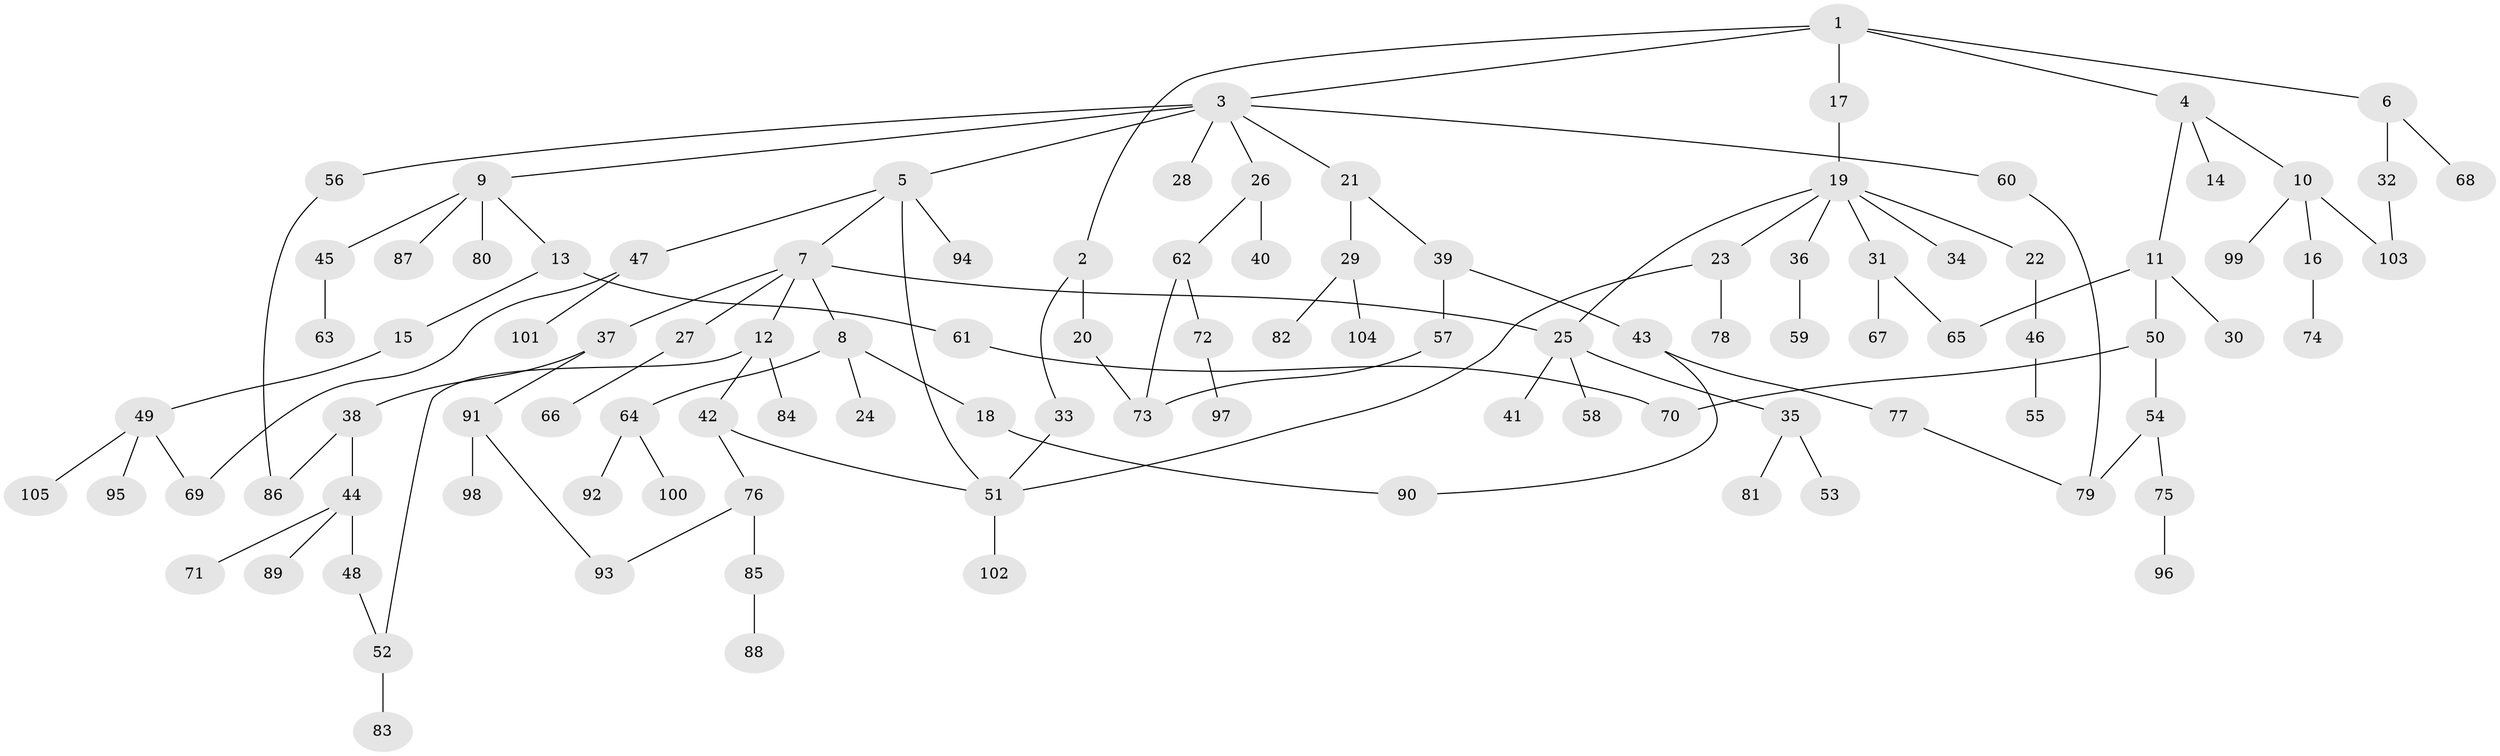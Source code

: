 // Generated by graph-tools (version 1.1) at 2025/01/03/09/25 03:01:02]
// undirected, 105 vertices, 120 edges
graph export_dot {
graph [start="1"]
  node [color=gray90,style=filled];
  1;
  2;
  3;
  4;
  5;
  6;
  7;
  8;
  9;
  10;
  11;
  12;
  13;
  14;
  15;
  16;
  17;
  18;
  19;
  20;
  21;
  22;
  23;
  24;
  25;
  26;
  27;
  28;
  29;
  30;
  31;
  32;
  33;
  34;
  35;
  36;
  37;
  38;
  39;
  40;
  41;
  42;
  43;
  44;
  45;
  46;
  47;
  48;
  49;
  50;
  51;
  52;
  53;
  54;
  55;
  56;
  57;
  58;
  59;
  60;
  61;
  62;
  63;
  64;
  65;
  66;
  67;
  68;
  69;
  70;
  71;
  72;
  73;
  74;
  75;
  76;
  77;
  78;
  79;
  80;
  81;
  82;
  83;
  84;
  85;
  86;
  87;
  88;
  89;
  90;
  91;
  92;
  93;
  94;
  95;
  96;
  97;
  98;
  99;
  100;
  101;
  102;
  103;
  104;
  105;
  1 -- 2;
  1 -- 3;
  1 -- 4;
  1 -- 6;
  1 -- 17;
  2 -- 20;
  2 -- 33;
  3 -- 5;
  3 -- 9;
  3 -- 21;
  3 -- 26;
  3 -- 28;
  3 -- 56;
  3 -- 60;
  4 -- 10;
  4 -- 11;
  4 -- 14;
  5 -- 7;
  5 -- 47;
  5 -- 51;
  5 -- 94;
  6 -- 32;
  6 -- 68;
  7 -- 8;
  7 -- 12;
  7 -- 27;
  7 -- 37;
  7 -- 25;
  8 -- 18;
  8 -- 24;
  8 -- 64;
  9 -- 13;
  9 -- 45;
  9 -- 80;
  9 -- 87;
  10 -- 16;
  10 -- 99;
  10 -- 103;
  11 -- 30;
  11 -- 50;
  11 -- 65;
  12 -- 42;
  12 -- 84;
  12 -- 52;
  13 -- 15;
  13 -- 61;
  15 -- 49;
  16 -- 74;
  17 -- 19;
  18 -- 90;
  19 -- 22;
  19 -- 23;
  19 -- 25;
  19 -- 31;
  19 -- 34;
  19 -- 36;
  20 -- 73;
  21 -- 29;
  21 -- 39;
  22 -- 46;
  23 -- 78;
  23 -- 51;
  25 -- 35;
  25 -- 41;
  25 -- 58;
  26 -- 40;
  26 -- 62;
  27 -- 66;
  29 -- 82;
  29 -- 104;
  31 -- 67;
  31 -- 65;
  32 -- 103;
  33 -- 51;
  35 -- 53;
  35 -- 81;
  36 -- 59;
  37 -- 38;
  37 -- 91;
  38 -- 44;
  38 -- 86;
  39 -- 43;
  39 -- 57;
  42 -- 76;
  42 -- 51;
  43 -- 77;
  43 -- 90;
  44 -- 48;
  44 -- 71;
  44 -- 89;
  45 -- 63;
  46 -- 55;
  47 -- 69;
  47 -- 101;
  48 -- 52;
  49 -- 95;
  49 -- 105;
  49 -- 69;
  50 -- 54;
  50 -- 70;
  51 -- 102;
  52 -- 83;
  54 -- 75;
  54 -- 79;
  56 -- 86;
  57 -- 73;
  60 -- 79;
  61 -- 70;
  62 -- 72;
  62 -- 73;
  64 -- 92;
  64 -- 100;
  72 -- 97;
  75 -- 96;
  76 -- 85;
  76 -- 93;
  77 -- 79;
  85 -- 88;
  91 -- 98;
  91 -- 93;
}
